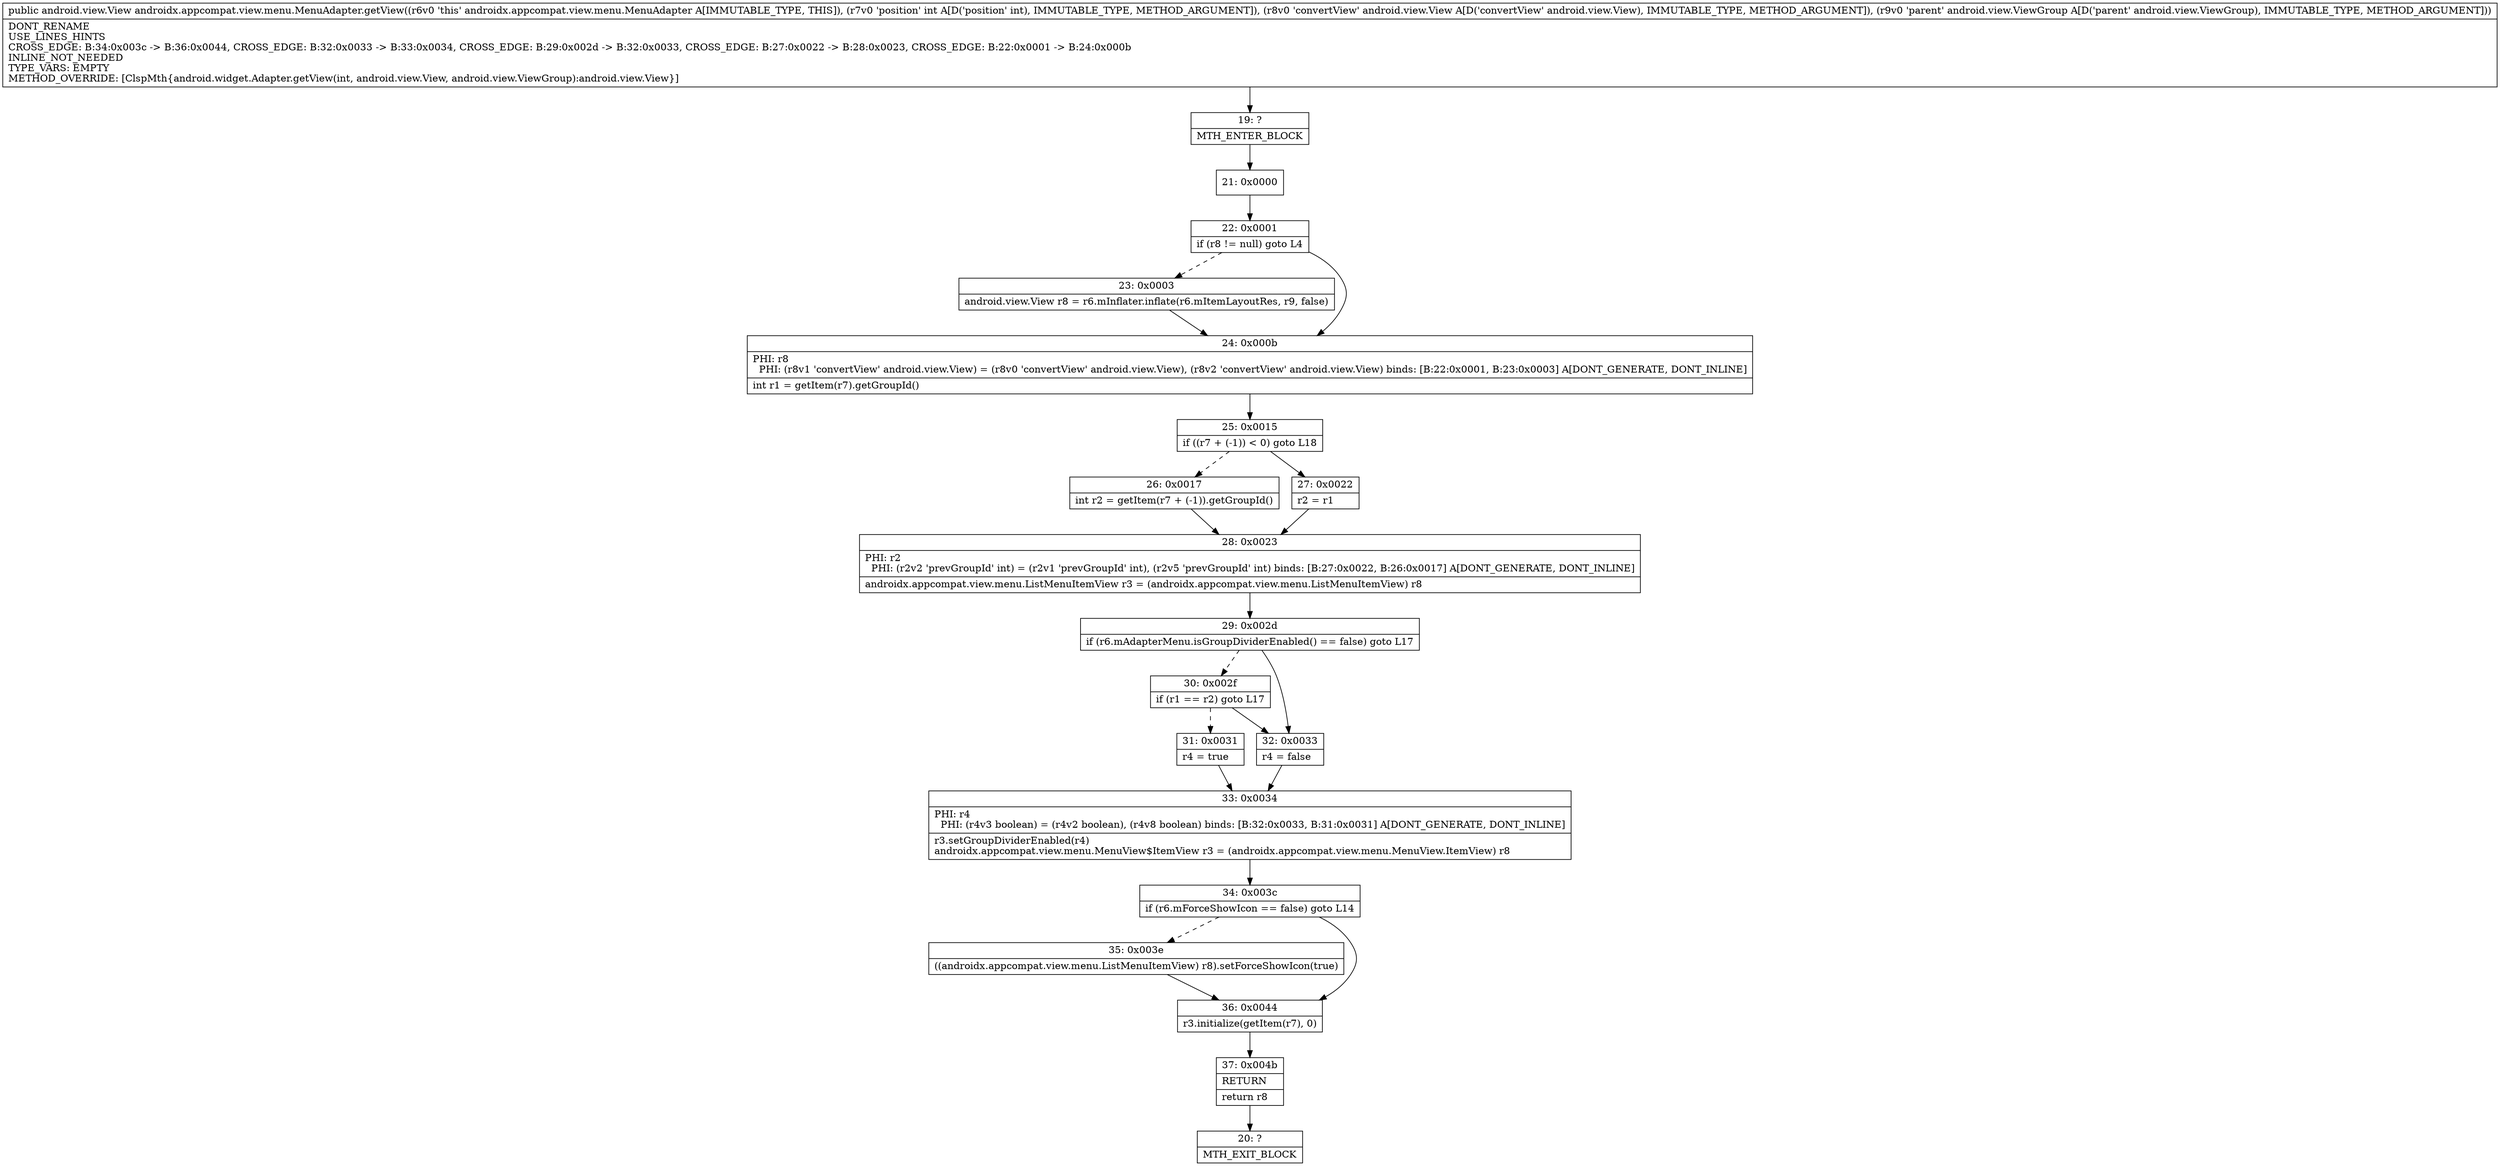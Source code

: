 digraph "CFG forandroidx.appcompat.view.menu.MenuAdapter.getView(ILandroid\/view\/View;Landroid\/view\/ViewGroup;)Landroid\/view\/View;" {
Node_19 [shape=record,label="{19\:\ ?|MTH_ENTER_BLOCK\l}"];
Node_21 [shape=record,label="{21\:\ 0x0000}"];
Node_22 [shape=record,label="{22\:\ 0x0001|if (r8 != null) goto L4\l}"];
Node_23 [shape=record,label="{23\:\ 0x0003|android.view.View r8 = r6.mInflater.inflate(r6.mItemLayoutRes, r9, false)\l}"];
Node_24 [shape=record,label="{24\:\ 0x000b|PHI: r8 \l  PHI: (r8v1 'convertView' android.view.View) = (r8v0 'convertView' android.view.View), (r8v2 'convertView' android.view.View) binds: [B:22:0x0001, B:23:0x0003] A[DONT_GENERATE, DONT_INLINE]\l|int r1 = getItem(r7).getGroupId()\l}"];
Node_25 [shape=record,label="{25\:\ 0x0015|if ((r7 + (\-1)) \< 0) goto L18\l}"];
Node_26 [shape=record,label="{26\:\ 0x0017|int r2 = getItem(r7 + (\-1)).getGroupId()\l}"];
Node_28 [shape=record,label="{28\:\ 0x0023|PHI: r2 \l  PHI: (r2v2 'prevGroupId' int) = (r2v1 'prevGroupId' int), (r2v5 'prevGroupId' int) binds: [B:27:0x0022, B:26:0x0017] A[DONT_GENERATE, DONT_INLINE]\l|androidx.appcompat.view.menu.ListMenuItemView r3 = (androidx.appcompat.view.menu.ListMenuItemView) r8\l}"];
Node_29 [shape=record,label="{29\:\ 0x002d|if (r6.mAdapterMenu.isGroupDividerEnabled() == false) goto L17\l}"];
Node_30 [shape=record,label="{30\:\ 0x002f|if (r1 == r2) goto L17\l}"];
Node_31 [shape=record,label="{31\:\ 0x0031|r4 = true\l}"];
Node_33 [shape=record,label="{33\:\ 0x0034|PHI: r4 \l  PHI: (r4v3 boolean) = (r4v2 boolean), (r4v8 boolean) binds: [B:32:0x0033, B:31:0x0031] A[DONT_GENERATE, DONT_INLINE]\l|r3.setGroupDividerEnabled(r4)\landroidx.appcompat.view.menu.MenuView$ItemView r3 = (androidx.appcompat.view.menu.MenuView.ItemView) r8\l}"];
Node_34 [shape=record,label="{34\:\ 0x003c|if (r6.mForceShowIcon == false) goto L14\l}"];
Node_35 [shape=record,label="{35\:\ 0x003e|((androidx.appcompat.view.menu.ListMenuItemView) r8).setForceShowIcon(true)\l}"];
Node_36 [shape=record,label="{36\:\ 0x0044|r3.initialize(getItem(r7), 0)\l}"];
Node_37 [shape=record,label="{37\:\ 0x004b|RETURN\l|return r8\l}"];
Node_20 [shape=record,label="{20\:\ ?|MTH_EXIT_BLOCK\l}"];
Node_32 [shape=record,label="{32\:\ 0x0033|r4 = false\l}"];
Node_27 [shape=record,label="{27\:\ 0x0022|r2 = r1\l}"];
MethodNode[shape=record,label="{public android.view.View androidx.appcompat.view.menu.MenuAdapter.getView((r6v0 'this' androidx.appcompat.view.menu.MenuAdapter A[IMMUTABLE_TYPE, THIS]), (r7v0 'position' int A[D('position' int), IMMUTABLE_TYPE, METHOD_ARGUMENT]), (r8v0 'convertView' android.view.View A[D('convertView' android.view.View), IMMUTABLE_TYPE, METHOD_ARGUMENT]), (r9v0 'parent' android.view.ViewGroup A[D('parent' android.view.ViewGroup), IMMUTABLE_TYPE, METHOD_ARGUMENT]))  | DONT_RENAME\lUSE_LINES_HINTS\lCROSS_EDGE: B:34:0x003c \-\> B:36:0x0044, CROSS_EDGE: B:32:0x0033 \-\> B:33:0x0034, CROSS_EDGE: B:29:0x002d \-\> B:32:0x0033, CROSS_EDGE: B:27:0x0022 \-\> B:28:0x0023, CROSS_EDGE: B:22:0x0001 \-\> B:24:0x000b\lINLINE_NOT_NEEDED\lTYPE_VARS: EMPTY\lMETHOD_OVERRIDE: [ClspMth\{android.widget.Adapter.getView(int, android.view.View, android.view.ViewGroup):android.view.View\}]\l}"];
MethodNode -> Node_19;Node_19 -> Node_21;
Node_21 -> Node_22;
Node_22 -> Node_23[style=dashed];
Node_22 -> Node_24;
Node_23 -> Node_24;
Node_24 -> Node_25;
Node_25 -> Node_26[style=dashed];
Node_25 -> Node_27;
Node_26 -> Node_28;
Node_28 -> Node_29;
Node_29 -> Node_30[style=dashed];
Node_29 -> Node_32;
Node_30 -> Node_31[style=dashed];
Node_30 -> Node_32;
Node_31 -> Node_33;
Node_33 -> Node_34;
Node_34 -> Node_35[style=dashed];
Node_34 -> Node_36;
Node_35 -> Node_36;
Node_36 -> Node_37;
Node_37 -> Node_20;
Node_32 -> Node_33;
Node_27 -> Node_28;
}

